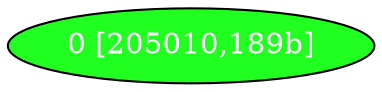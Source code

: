 diGraph libnss3{
	libnss3_0  [style=filled fillcolor="#20FF20" fontcolor="#ffffff" shape=oval label="0 [205010,189b]"]


}